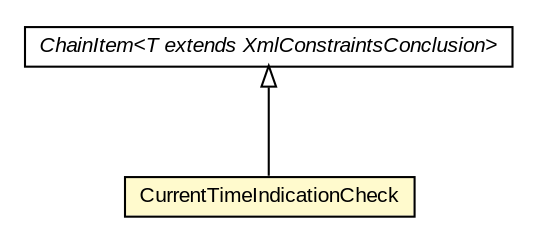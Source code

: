 #!/usr/local/bin/dot
#
# Class diagram 
# Generated by UMLGraph version R5_6-24-gf6e263 (http://www.umlgraph.org/)
#

digraph G {
	edge [fontname="arial",fontsize=10,labelfontname="arial",labelfontsize=10];
	node [fontname="arial",fontsize=10,shape=plaintext];
	nodesep=0.25;
	ranksep=0.5;
	// eu.europa.esig.dss.validation.process.ChainItem<T extends eu.europa.esig.dss.jaxb.detailedreport.XmlConstraintsConclusion>
	c289762 [label=<<table title="eu.europa.esig.dss.validation.process.ChainItem" border="0" cellborder="1" cellspacing="0" cellpadding="2" port="p" href="../../../../ChainItem.html">
		<tr><td><table border="0" cellspacing="0" cellpadding="1">
<tr><td align="center" balign="center"><font face="arial italic"> ChainItem&lt;T extends XmlConstraintsConclusion&gt; </font></td></tr>
		</table></td></tr>
		</table>>, URL="../../../../ChainItem.html", fontname="arial", fontcolor="black", fontsize=10.0];
	// eu.europa.esig.dss.validation.process.vpfswatsp.checks.psv.checks.CurrentTimeIndicationCheck
	c289923 [label=<<table title="eu.europa.esig.dss.validation.process.vpfswatsp.checks.psv.checks.CurrentTimeIndicationCheck" border="0" cellborder="1" cellspacing="0" cellpadding="2" port="p" bgcolor="lemonChiffon" href="./CurrentTimeIndicationCheck.html">
		<tr><td><table border="0" cellspacing="0" cellpadding="1">
<tr><td align="center" balign="center"> CurrentTimeIndicationCheck </td></tr>
		</table></td></tr>
		</table>>, URL="./CurrentTimeIndicationCheck.html", fontname="arial", fontcolor="black", fontsize=10.0];
	//eu.europa.esig.dss.validation.process.vpfswatsp.checks.psv.checks.CurrentTimeIndicationCheck extends eu.europa.esig.dss.validation.process.ChainItem<eu.europa.esig.dss.jaxb.detailedreport.XmlPSV>
	c289762:p -> c289923:p [dir=back,arrowtail=empty];
}

